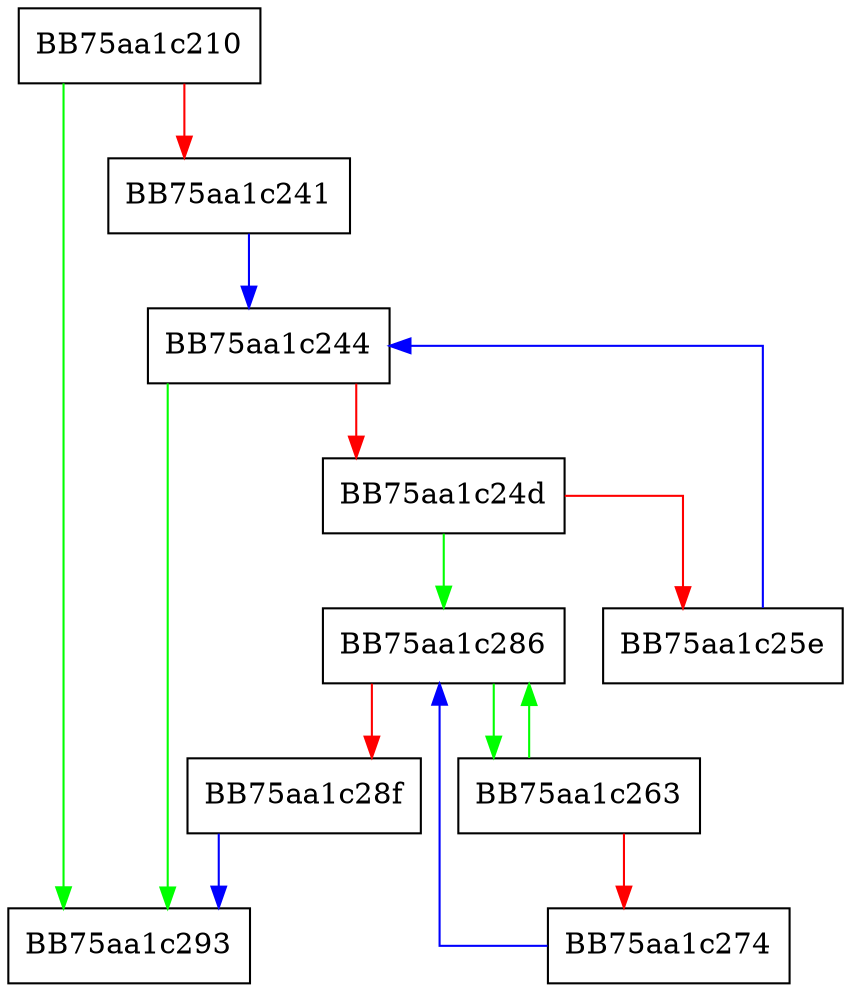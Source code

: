 digraph MagicCodeUnique {
  node [shape="box"];
  graph [splines=ortho];
  BB75aa1c210 -> BB75aa1c293 [color="green"];
  BB75aa1c210 -> BB75aa1c241 [color="red"];
  BB75aa1c241 -> BB75aa1c244 [color="blue"];
  BB75aa1c244 -> BB75aa1c293 [color="green"];
  BB75aa1c244 -> BB75aa1c24d [color="red"];
  BB75aa1c24d -> BB75aa1c286 [color="green"];
  BB75aa1c24d -> BB75aa1c25e [color="red"];
  BB75aa1c25e -> BB75aa1c244 [color="blue"];
  BB75aa1c263 -> BB75aa1c286 [color="green"];
  BB75aa1c263 -> BB75aa1c274 [color="red"];
  BB75aa1c274 -> BB75aa1c286 [color="blue"];
  BB75aa1c286 -> BB75aa1c263 [color="green"];
  BB75aa1c286 -> BB75aa1c28f [color="red"];
  BB75aa1c28f -> BB75aa1c293 [color="blue"];
}